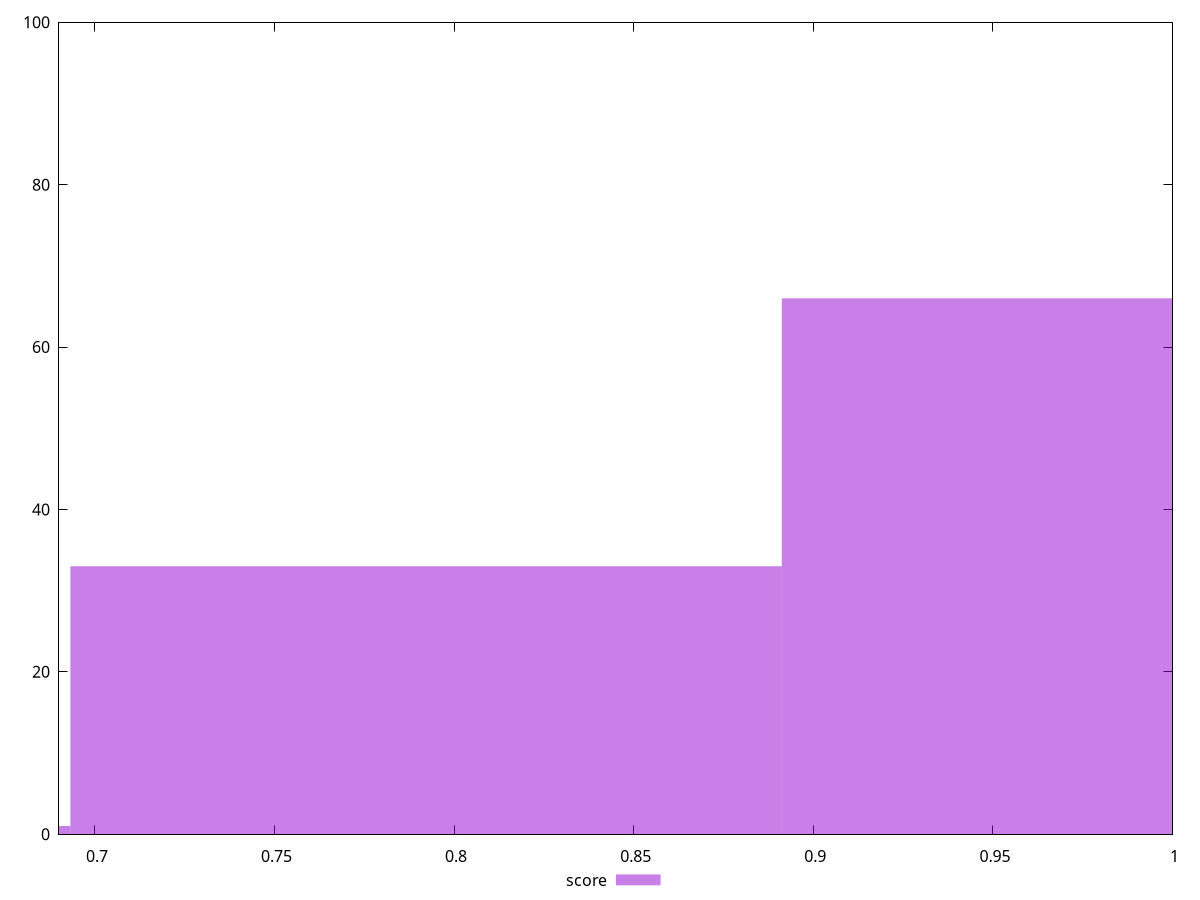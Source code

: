 reset

$score <<EOF
0.7921963988668711 33
0.5941472991501533 1
0.9902454985835889 66
EOF

set key outside below
set boxwidth 0.19804909971671777
set xrange [0.69:1]
set yrange [0:100]
set trange [0:100]
set style fill transparent solid 0.5 noborder
set terminal svg size 640, 490 enhanced background rgb 'white'
set output "report_00017_2021-02-10T15-08-03.406Z/uses-rel-preconnect/samples/pages+cached+noadtech+nomedia/score/histogram.svg"

plot $score title "score" with boxes

reset
